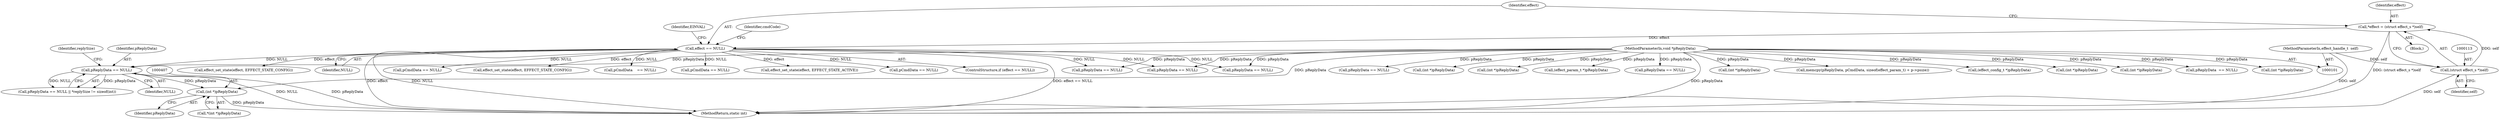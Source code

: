 digraph "0_Android_073a80800f341325932c66818ce4302b312909a4_0@pointer" {
"1000406" [label="(Call,(int *)pReplyData)"];
"1000390" [label="(Call,pReplyData == NULL)"];
"1000107" [label="(MethodParameterIn,void *pReplyData)"];
"1000116" [label="(Call,effect == NULL)"];
"1000110" [label="(Call,*effect = (struct effect_s *)self)"];
"1000112" [label="(Call,(struct effect_s *)self)"];
"1000102" [label="(MethodParameterIn,effect_handle_t  self)"];
"1000204" [label="(Call,effect_set_state(effect, EFFECT_STATE_CONFIG))"];
"1000118" [label="(Identifier,NULL)"];
"1000111" [label="(Identifier,effect)"];
"1000159" [label="(Call,pReplyData  == NULL)"];
"1000239" [label="(Call,pCmdData == NULL)"];
"1000284" [label="(Call,memcpy(pReplyData, pCmdData, sizeof(effect_param_t) + p->psize))"];
"1000229" [label="(Call,(effect_config_t *)pReplyData)"];
"1000141" [label="(Call,(int *)pReplyData)"];
"1000201" [label="(Call,(int *)pReplyData)"];
"1000364" [label="(Call,pReplyData == NULL)"];
"1000175" [label="(Call,(int *)pReplyData)"];
"1000409" [label="(Call,effect_set_state(effect, EFFECT_STATE_CONFIG))"];
"1000487" [label="(MethodReturn,static int)"];
"1000123" [label="(Identifier,cmdCode)"];
"1000150" [label="(Call,pCmdData    == NULL)"];
"1000112" [label="(Call,(struct effect_s *)self)"];
"1000419" [label="(Call,pCmdData == NULL)"];
"1000390" [label="(Call,pReplyData == NULL)"];
"1000250" [label="(Call,pReplyData == NULL)"];
"1000114" [label="(Identifier,self)"];
"1000355" [label="(Call,(int *)pReplyData)"];
"1000395" [label="(Identifier,replySize)"];
"1000383" [label="(Call,effect_set_state(effect, EFFECT_STATE_ACTIVE))"];
"1000188" [label="(Call,(int *)pReplyData)"];
"1000295" [label="(Call,(effect_param_t *)pReplyData)"];
"1000405" [label="(Call,*(int *)pReplyData)"];
"1000389" [label="(Call,pReplyData == NULL || *replySize != sizeof(int))"];
"1000110" [label="(Call,*effect = (struct effect_s *)self)"];
"1000211" [label="(Call,pReplyData == NULL)"];
"1000309" [label="(Call,pCmdData == NULL)"];
"1000117" [label="(Identifier,effect)"];
"1000408" [label="(Identifier,pReplyData)"];
"1000108" [label="(Block,)"];
"1000320" [label="(Call,pReplyData == NULL)"];
"1000115" [label="(ControlStructure,if (effect == NULL))"];
"1000121" [label="(Identifier,EINVAL)"];
"1000391" [label="(Identifier,pReplyData)"];
"1000116" [label="(Call,effect == NULL)"];
"1000380" [label="(Call,(int *)pReplyData)"];
"1000128" [label="(Call,pReplyData == NULL)"];
"1000406" [label="(Call,(int *)pReplyData)"];
"1000102" [label="(MethodParameterIn,effect_handle_t  self)"];
"1000392" [label="(Identifier,NULL)"];
"1000107" [label="(MethodParameterIn,void *pReplyData)"];
"1000406" -> "1000405"  [label="AST: "];
"1000406" -> "1000408"  [label="CFG: "];
"1000407" -> "1000406"  [label="AST: "];
"1000408" -> "1000406"  [label="AST: "];
"1000405" -> "1000406"  [label="CFG: "];
"1000406" -> "1000487"  [label="DDG: pReplyData"];
"1000390" -> "1000406"  [label="DDG: pReplyData"];
"1000107" -> "1000406"  [label="DDG: pReplyData"];
"1000390" -> "1000389"  [label="AST: "];
"1000390" -> "1000392"  [label="CFG: "];
"1000391" -> "1000390"  [label="AST: "];
"1000392" -> "1000390"  [label="AST: "];
"1000395" -> "1000390"  [label="CFG: "];
"1000389" -> "1000390"  [label="CFG: "];
"1000390" -> "1000487"  [label="DDG: NULL"];
"1000390" -> "1000487"  [label="DDG: pReplyData"];
"1000390" -> "1000389"  [label="DDG: pReplyData"];
"1000390" -> "1000389"  [label="DDG: NULL"];
"1000107" -> "1000390"  [label="DDG: pReplyData"];
"1000116" -> "1000390"  [label="DDG: NULL"];
"1000107" -> "1000101"  [label="AST: "];
"1000107" -> "1000487"  [label="DDG: pReplyData"];
"1000107" -> "1000128"  [label="DDG: pReplyData"];
"1000107" -> "1000141"  [label="DDG: pReplyData"];
"1000107" -> "1000159"  [label="DDG: pReplyData"];
"1000107" -> "1000175"  [label="DDG: pReplyData"];
"1000107" -> "1000188"  [label="DDG: pReplyData"];
"1000107" -> "1000201"  [label="DDG: pReplyData"];
"1000107" -> "1000211"  [label="DDG: pReplyData"];
"1000107" -> "1000229"  [label="DDG: pReplyData"];
"1000107" -> "1000250"  [label="DDG: pReplyData"];
"1000107" -> "1000284"  [label="DDG: pReplyData"];
"1000107" -> "1000295"  [label="DDG: pReplyData"];
"1000107" -> "1000320"  [label="DDG: pReplyData"];
"1000107" -> "1000355"  [label="DDG: pReplyData"];
"1000107" -> "1000364"  [label="DDG: pReplyData"];
"1000107" -> "1000380"  [label="DDG: pReplyData"];
"1000116" -> "1000115"  [label="AST: "];
"1000116" -> "1000118"  [label="CFG: "];
"1000117" -> "1000116"  [label="AST: "];
"1000118" -> "1000116"  [label="AST: "];
"1000121" -> "1000116"  [label="CFG: "];
"1000123" -> "1000116"  [label="CFG: "];
"1000116" -> "1000487"  [label="DDG: effect"];
"1000116" -> "1000487"  [label="DDG: NULL"];
"1000116" -> "1000487"  [label="DDG: effect == NULL"];
"1000110" -> "1000116"  [label="DDG: effect"];
"1000116" -> "1000128"  [label="DDG: NULL"];
"1000116" -> "1000150"  [label="DDG: NULL"];
"1000116" -> "1000204"  [label="DDG: effect"];
"1000116" -> "1000211"  [label="DDG: NULL"];
"1000116" -> "1000239"  [label="DDG: NULL"];
"1000116" -> "1000309"  [label="DDG: NULL"];
"1000116" -> "1000364"  [label="DDG: NULL"];
"1000116" -> "1000383"  [label="DDG: effect"];
"1000116" -> "1000409"  [label="DDG: effect"];
"1000116" -> "1000419"  [label="DDG: NULL"];
"1000110" -> "1000108"  [label="AST: "];
"1000110" -> "1000112"  [label="CFG: "];
"1000111" -> "1000110"  [label="AST: "];
"1000112" -> "1000110"  [label="AST: "];
"1000117" -> "1000110"  [label="CFG: "];
"1000110" -> "1000487"  [label="DDG: (struct effect_s *)self"];
"1000112" -> "1000110"  [label="DDG: self"];
"1000112" -> "1000114"  [label="CFG: "];
"1000113" -> "1000112"  [label="AST: "];
"1000114" -> "1000112"  [label="AST: "];
"1000112" -> "1000487"  [label="DDG: self"];
"1000102" -> "1000112"  [label="DDG: self"];
"1000102" -> "1000101"  [label="AST: "];
"1000102" -> "1000487"  [label="DDG: self"];
}
